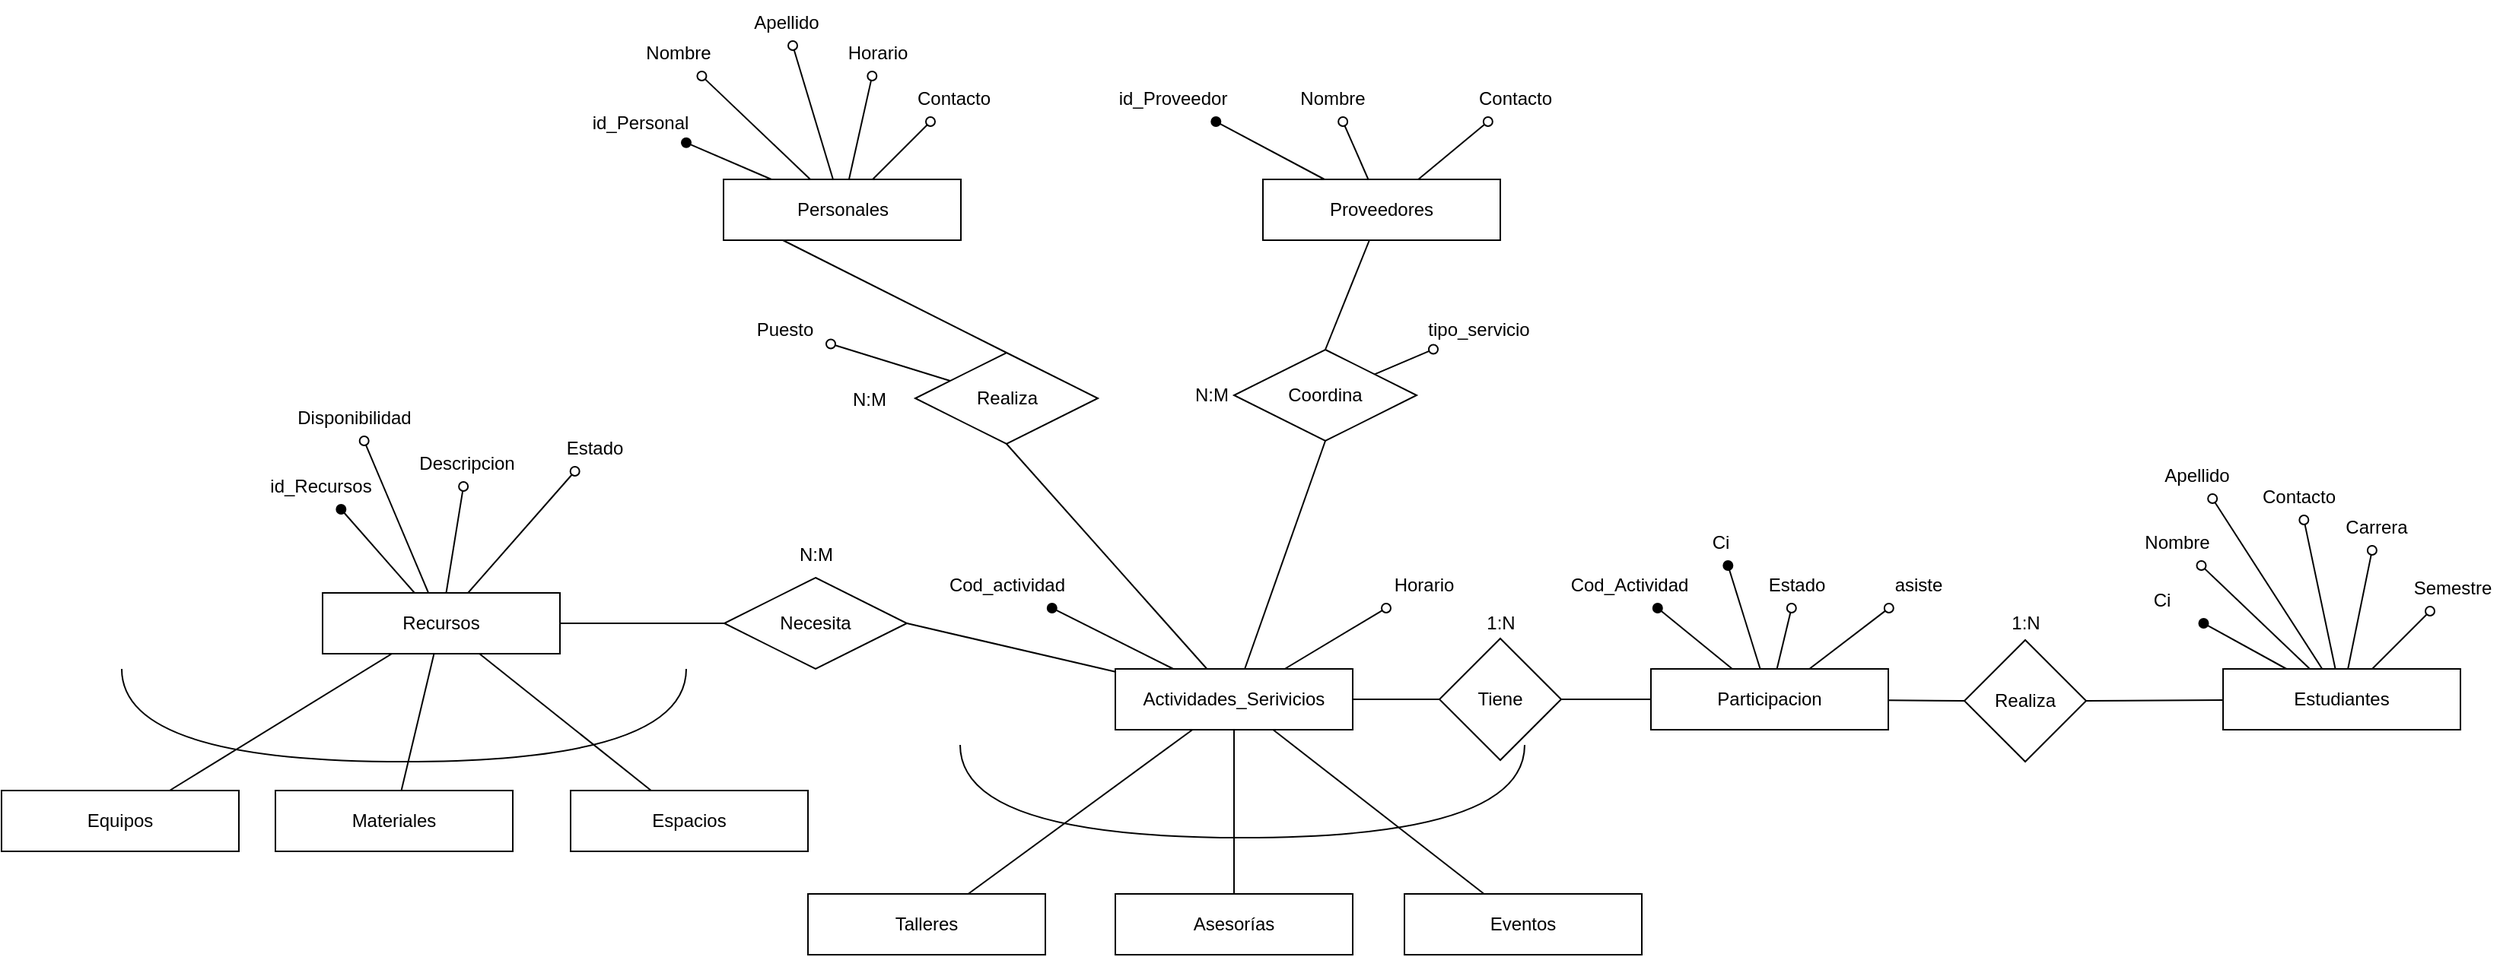 <mxfile version="22.1.8" type="github">
  <diagram name="Página-1" id="YTfARExgIirIzvoD8vpH">
    <mxGraphModel dx="5257" dy="4213" grid="1" gridSize="10" guides="1" tooltips="1" connect="1" arrows="1" fold="1" page="1" pageScale="1" pageWidth="827" pageHeight="1169" math="0" shadow="0">
      <root>
        <mxCell id="0" />
        <mxCell id="1" parent="0" />
        <mxCell id="bnJg3O_lzcjasnWs4ygg-4" style="rounded=0;orthogonalLoop=1;jettySize=auto;html=1;endArrow=oval;endFill=1;" parent="1" source="bnJg3O_lzcjasnWs4ygg-5" target="bnJg3O_lzcjasnWs4ygg-9" edge="1">
          <mxGeometry relative="1" as="geometry">
            <mxPoint x="-2070.462" y="-2640" as="targetPoint" />
          </mxGeometry>
        </mxCell>
        <mxCell id="bnJg3O_lzcjasnWs4ygg-5" value="Estudiantes" style="whiteSpace=wrap;html=1;align=center;" parent="1" vertex="1">
          <mxGeometry x="-2050" y="-2610" width="156" height="40" as="geometry" />
        </mxCell>
        <mxCell id="bnJg3O_lzcjasnWs4ygg-6" style="rounded=0;orthogonalLoop=1;jettySize=auto;html=1;endArrow=oval;endFill=0;" parent="1" source="bnJg3O_lzcjasnWs4ygg-5" target="bnJg3O_lzcjasnWs4ygg-7" edge="1">
          <mxGeometry relative="1" as="geometry">
            <mxPoint x="-2050.5" y="-2693.5" as="sourcePoint" />
            <mxPoint x="-1979" y="-2678" as="targetPoint" />
          </mxGeometry>
        </mxCell>
        <mxCell id="bnJg3O_lzcjasnWs4ygg-7" value="Nombre" style="text;html=1;strokeColor=none;fillColor=none;align=center;verticalAlign=middle;whiteSpace=wrap;rounded=0;" parent="1" vertex="1">
          <mxGeometry x="-2110" y="-2708" width="60" height="30" as="geometry" />
        </mxCell>
        <mxCell id="bnJg3O_lzcjasnWs4ygg-9" value="Ci" style="text;html=1;strokeColor=none;fillColor=none;align=center;verticalAlign=middle;whiteSpace=wrap;rounded=0;" parent="1" vertex="1">
          <mxGeometry x="-2120" y="-2670" width="60" height="30" as="geometry" />
        </mxCell>
        <mxCell id="bnJg3O_lzcjasnWs4ygg-10" value="Carrera" style="text;html=1;strokeColor=none;fillColor=none;align=center;verticalAlign=middle;whiteSpace=wrap;rounded=0;" parent="1" vertex="1">
          <mxGeometry x="-1979" y="-2718" width="60" height="30" as="geometry" />
        </mxCell>
        <mxCell id="bnJg3O_lzcjasnWs4ygg-11" value="Semestre" style="text;html=1;strokeColor=none;fillColor=none;align=center;verticalAlign=middle;whiteSpace=wrap;rounded=0;" parent="1" vertex="1">
          <mxGeometry x="-1929" y="-2678" width="60" height="30" as="geometry" />
        </mxCell>
        <mxCell id="bnJg3O_lzcjasnWs4ygg-12" value="Contacto" style="text;html=1;strokeColor=none;fillColor=none;align=center;verticalAlign=middle;whiteSpace=wrap;rounded=0;" parent="1" vertex="1">
          <mxGeometry x="-2030" y="-2738" width="60" height="30" as="geometry" />
        </mxCell>
        <mxCell id="bnJg3O_lzcjasnWs4ygg-13" style="rounded=0;orthogonalLoop=1;jettySize=auto;html=1;endArrow=oval;endFill=0;" parent="1" source="bnJg3O_lzcjasnWs4ygg-5" target="bnJg3O_lzcjasnWs4ygg-11" edge="1">
          <mxGeometry relative="1" as="geometry">
            <mxPoint x="-1942.35" y="-2610" as="sourcePoint" />
            <mxPoint x="-1959.35" y="-2668" as="targetPoint" />
          </mxGeometry>
        </mxCell>
        <mxCell id="bnJg3O_lzcjasnWs4ygg-14" style="rounded=0;orthogonalLoop=1;jettySize=auto;html=1;endArrow=oval;endFill=0;" parent="1" source="bnJg3O_lzcjasnWs4ygg-5" target="bnJg3O_lzcjasnWs4ygg-10" edge="1">
          <mxGeometry relative="1" as="geometry">
            <mxPoint x="-1912" y="-2610" as="sourcePoint" />
            <mxPoint x="-1929" y="-2668" as="targetPoint" />
          </mxGeometry>
        </mxCell>
        <mxCell id="bnJg3O_lzcjasnWs4ygg-15" style="rounded=0;orthogonalLoop=1;jettySize=auto;html=1;endArrow=oval;endFill=0;" parent="1" source="bnJg3O_lzcjasnWs4ygg-5" target="bnJg3O_lzcjasnWs4ygg-12" edge="1">
          <mxGeometry relative="1" as="geometry">
            <mxPoint x="-1839" y="-2590" as="sourcePoint" />
            <mxPoint x="-1856" y="-2648" as="targetPoint" />
          </mxGeometry>
        </mxCell>
        <mxCell id="bnJg3O_lzcjasnWs4ygg-17" value="Actividades_Serivicios" style="whiteSpace=wrap;html=1;align=center;" parent="1" vertex="1">
          <mxGeometry x="-2778" y="-2610" width="156" height="40" as="geometry" />
        </mxCell>
        <mxCell id="bnJg3O_lzcjasnWs4ygg-18" value="Talleres" style="whiteSpace=wrap;html=1;align=center;" parent="1" vertex="1">
          <mxGeometry x="-2980" y="-2462" width="156" height="40" as="geometry" />
        </mxCell>
        <mxCell id="bnJg3O_lzcjasnWs4ygg-19" value="Asesorías" style="whiteSpace=wrap;html=1;align=center;" parent="1" vertex="1">
          <mxGeometry x="-2778" y="-2462" width="156" height="40" as="geometry" />
        </mxCell>
        <mxCell id="bnJg3O_lzcjasnWs4ygg-20" value="Eventos" style="whiteSpace=wrap;html=1;align=center;" parent="1" vertex="1">
          <mxGeometry x="-2588" y="-2462" width="156" height="40" as="geometry" />
        </mxCell>
        <mxCell id="bnJg3O_lzcjasnWs4ygg-27" value="" style="endArrow=none;html=1;rounded=0;" parent="1" source="bnJg3O_lzcjasnWs4ygg-17" target="bnJg3O_lzcjasnWs4ygg-18" edge="1">
          <mxGeometry relative="1" as="geometry">
            <mxPoint x="-2940" y="-2530" as="sourcePoint" />
            <mxPoint x="-2933" y="-2405" as="targetPoint" />
            <Array as="points" />
          </mxGeometry>
        </mxCell>
        <mxCell id="bnJg3O_lzcjasnWs4ygg-28" value="" style="endArrow=none;html=1;rounded=0;" parent="1" source="bnJg3O_lzcjasnWs4ygg-17" target="bnJg3O_lzcjasnWs4ygg-19" edge="1">
          <mxGeometry relative="1" as="geometry">
            <mxPoint x="-2662.3" y="-2570" as="sourcePoint" />
            <mxPoint x="-2810.3" y="-2462" as="targetPoint" />
            <Array as="points" />
          </mxGeometry>
        </mxCell>
        <mxCell id="bnJg3O_lzcjasnWs4ygg-29" value="" style="endArrow=none;html=1;rounded=0;" parent="1" source="bnJg3O_lzcjasnWs4ygg-17" target="bnJg3O_lzcjasnWs4ygg-20" edge="1">
          <mxGeometry relative="1" as="geometry">
            <mxPoint x="-2502" y="-2570" as="sourcePoint" />
            <mxPoint x="-2650" y="-2462" as="targetPoint" />
            <Array as="points" />
          </mxGeometry>
        </mxCell>
        <mxCell id="bnJg3O_lzcjasnWs4ygg-30" value="" style="shape=requiredInterface;html=1;verticalLabelPosition=bottom;sketch=0;direction=south;" parent="1" vertex="1">
          <mxGeometry x="-2880" y="-2560" width="371" height="61" as="geometry" />
        </mxCell>
        <mxCell id="bnJg3O_lzcjasnWs4ygg-32" value="Cod_actividad" style="text;html=1;strokeColor=none;fillColor=none;align=center;verticalAlign=middle;whiteSpace=wrap;rounded=0;" parent="1" vertex="1">
          <mxGeometry x="-2879.5" y="-2680" width="60" height="30" as="geometry" />
        </mxCell>
        <mxCell id="bnJg3O_lzcjasnWs4ygg-37" style="rounded=0;orthogonalLoop=1;jettySize=auto;html=1;endArrow=oval;endFill=0;" parent="1" source="bnJg3O_lzcjasnWs4ygg-17" target="bnJg3O_lzcjasnWs4ygg-38" edge="1">
          <mxGeometry relative="1" as="geometry">
            <mxPoint x="-2707.217" y="-2580" as="sourcePoint" />
            <mxPoint x="-2594.71" y="-2628" as="targetPoint" />
          </mxGeometry>
        </mxCell>
        <mxCell id="bnJg3O_lzcjasnWs4ygg-38" value="Horario" style="text;html=1;strokeColor=none;fillColor=none;align=center;verticalAlign=middle;whiteSpace=wrap;rounded=0;" parent="1" vertex="1">
          <mxGeometry x="-2605" y="-2680" width="60" height="30" as="geometry" />
        </mxCell>
        <mxCell id="bnJg3O_lzcjasnWs4ygg-39" value="Recursos" style="whiteSpace=wrap;html=1;align=center;" parent="1" vertex="1">
          <mxGeometry x="-3299" y="-2660" width="156" height="40" as="geometry" />
        </mxCell>
        <mxCell id="bnJg3O_lzcjasnWs4ygg-40" style="rounded=0;orthogonalLoop=1;jettySize=auto;html=1;endArrow=oval;endFill=1;" parent="1" source="bnJg3O_lzcjasnWs4ygg-17" target="bnJg3O_lzcjasnWs4ygg-32" edge="1">
          <mxGeometry relative="1" as="geometry">
            <mxPoint x="-2880.15" y="-2640" as="targetPoint" />
            <mxPoint x="-2809.15" y="-2602" as="sourcePoint" />
          </mxGeometry>
        </mxCell>
        <mxCell id="bnJg3O_lzcjasnWs4ygg-41" value="id_Recursos" style="text;html=1;strokeColor=none;fillColor=none;align=center;verticalAlign=middle;whiteSpace=wrap;rounded=0;" parent="1" vertex="1">
          <mxGeometry x="-3330" y="-2745" width="60" height="30" as="geometry" />
        </mxCell>
        <mxCell id="bnJg3O_lzcjasnWs4ygg-42" style="rounded=0;orthogonalLoop=1;jettySize=auto;html=1;endArrow=oval;endFill=1;" parent="1" source="bnJg3O_lzcjasnWs4ygg-39" target="bnJg3O_lzcjasnWs4ygg-41" edge="1">
          <mxGeometry relative="1" as="geometry">
            <mxPoint x="-3301.15" y="-2675" as="targetPoint" />
            <mxPoint x="-3145" y="-2645" as="sourcePoint" />
          </mxGeometry>
        </mxCell>
        <mxCell id="bnJg3O_lzcjasnWs4ygg-45" value="Necesita" style="shape=rhombus;perimeter=rhombusPerimeter;whiteSpace=wrap;html=1;align=center;" parent="1" vertex="1">
          <mxGeometry x="-3035" y="-2670" width="120" height="60" as="geometry" />
        </mxCell>
        <mxCell id="bnJg3O_lzcjasnWs4ygg-46" value="" style="endArrow=none;html=1;rounded=0;entryX=1;entryY=0.5;entryDx=0;entryDy=0;" parent="1" source="bnJg3O_lzcjasnWs4ygg-17" target="bnJg3O_lzcjasnWs4ygg-45" edge="1">
          <mxGeometry relative="1" as="geometry">
            <mxPoint x="-2802.3" y="-2690" as="sourcePoint" />
            <mxPoint x="-2950.3" y="-2582" as="targetPoint" />
            <Array as="points" />
          </mxGeometry>
        </mxCell>
        <mxCell id="bnJg3O_lzcjasnWs4ygg-47" value="" style="endArrow=none;html=1;rounded=0;exitX=0;exitY=0.5;exitDx=0;exitDy=0;" parent="1" source="bnJg3O_lzcjasnWs4ygg-45" target="bnJg3O_lzcjasnWs4ygg-39" edge="1">
          <mxGeometry relative="1" as="geometry">
            <mxPoint x="-2980" y="-2588" as="sourcePoint" />
            <mxPoint x="-3117" y="-2620" as="targetPoint" />
            <Array as="points" />
          </mxGeometry>
        </mxCell>
        <mxCell id="bnJg3O_lzcjasnWs4ygg-48" value="N:M" style="text;html=1;align=center;verticalAlign=middle;resizable=0;points=[];autosize=1;strokeColor=none;fillColor=none;" parent="1" vertex="1">
          <mxGeometry x="-3000" y="-2700" width="50" height="30" as="geometry" />
        </mxCell>
        <mxCell id="bnJg3O_lzcjasnWs4ygg-49" value="Equipos" style="whiteSpace=wrap;html=1;align=center;" parent="1" vertex="1">
          <mxGeometry x="-3510" y="-2530" width="156" height="40" as="geometry" />
        </mxCell>
        <mxCell id="bnJg3O_lzcjasnWs4ygg-50" value="Materiales" style="whiteSpace=wrap;html=1;align=center;" parent="1" vertex="1">
          <mxGeometry x="-3330" y="-2530" width="156" height="40" as="geometry" />
        </mxCell>
        <mxCell id="bnJg3O_lzcjasnWs4ygg-51" value="Espacios" style="whiteSpace=wrap;html=1;align=center;" parent="1" vertex="1">
          <mxGeometry x="-3136" y="-2530" width="156" height="40" as="geometry" />
        </mxCell>
        <mxCell id="bnJg3O_lzcjasnWs4ygg-52" value="" style="shape=requiredInterface;html=1;verticalLabelPosition=bottom;sketch=0;direction=south;" parent="1" vertex="1">
          <mxGeometry x="-3431" y="-2610" width="371" height="61" as="geometry" />
        </mxCell>
        <mxCell id="bnJg3O_lzcjasnWs4ygg-53" value="" style="endArrow=none;html=1;rounded=0;" parent="1" source="bnJg3O_lzcjasnWs4ygg-39" target="bnJg3O_lzcjasnWs4ygg-49" edge="1">
          <mxGeometry relative="1" as="geometry">
            <mxPoint x="-3251.32" y="-2620" as="sourcePoint" />
            <mxPoint x="-3399.32" y="-2512" as="targetPoint" />
            <Array as="points" />
          </mxGeometry>
        </mxCell>
        <mxCell id="bnJg3O_lzcjasnWs4ygg-54" value="" style="endArrow=none;html=1;rounded=0;" parent="1" source="bnJg3O_lzcjasnWs4ygg-39" target="bnJg3O_lzcjasnWs4ygg-51" edge="1">
          <mxGeometry relative="1" as="geometry">
            <mxPoint x="-3198.32" y="-2620" as="sourcePoint" />
            <mxPoint x="-3060.32" y="-2512" as="targetPoint" />
            <Array as="points" />
          </mxGeometry>
        </mxCell>
        <mxCell id="bnJg3O_lzcjasnWs4ygg-55" value="" style="endArrow=none;html=1;rounded=0;" parent="1" source="bnJg3O_lzcjasnWs4ygg-39" target="bnJg3O_lzcjasnWs4ygg-50" edge="1">
          <mxGeometry relative="1" as="geometry">
            <mxPoint x="-3224.32" y="-2620" as="sourcePoint" />
            <mxPoint x="-3224.32" y="-2512" as="targetPoint" />
            <Array as="points" />
          </mxGeometry>
        </mxCell>
        <mxCell id="bnJg3O_lzcjasnWs4ygg-56" style="rounded=0;orthogonalLoop=1;jettySize=auto;html=1;endArrow=oval;endFill=0;" parent="1" source="bnJg3O_lzcjasnWs4ygg-39" target="bnJg3O_lzcjasnWs4ygg-57" edge="1">
          <mxGeometry relative="1" as="geometry">
            <mxPoint x="-3148" y="-2645" as="sourcePoint" />
            <mxPoint x="-3044.71" y="-2663" as="targetPoint" />
          </mxGeometry>
        </mxCell>
        <mxCell id="bnJg3O_lzcjasnWs4ygg-57" value="Descripcion" style="text;html=1;strokeColor=none;fillColor=none;align=center;verticalAlign=middle;whiteSpace=wrap;rounded=0;" parent="1" vertex="1">
          <mxGeometry x="-3234" y="-2760" width="60" height="30" as="geometry" />
        </mxCell>
        <mxCell id="bnJg3O_lzcjasnWs4ygg-58" style="rounded=0;orthogonalLoop=1;jettySize=auto;html=1;endArrow=oval;endFill=1;" parent="1" source="bnJg3O_lzcjasnWs4ygg-59" target="VrEX0afRVNDuHDFpENLB-25" edge="1">
          <mxGeometry relative="1" as="geometry">
            <mxPoint x="-3066.349" y="-2970" as="targetPoint" />
          </mxGeometry>
        </mxCell>
        <mxCell id="bnJg3O_lzcjasnWs4ygg-59" value="Personales" style="whiteSpace=wrap;html=1;align=center;" parent="1" vertex="1">
          <mxGeometry x="-3035.5" y="-2932" width="156" height="40" as="geometry" />
        </mxCell>
        <mxCell id="bnJg3O_lzcjasnWs4ygg-60" style="rounded=0;orthogonalLoop=1;jettySize=auto;html=1;endArrow=oval;endFill=0;" parent="1" source="bnJg3O_lzcjasnWs4ygg-59" target="bnJg3O_lzcjasnWs4ygg-61" edge="1">
          <mxGeometry relative="1" as="geometry">
            <mxPoint x="-3036" y="-3015.5" as="sourcePoint" />
            <mxPoint x="-2964.5" y="-3000" as="targetPoint" />
          </mxGeometry>
        </mxCell>
        <mxCell id="bnJg3O_lzcjasnWs4ygg-61" value="Nombre" style="text;html=1;strokeColor=none;fillColor=none;align=center;verticalAlign=middle;whiteSpace=wrap;rounded=0;" parent="1" vertex="1">
          <mxGeometry x="-3095.5" y="-3030" width="60" height="30" as="geometry" />
        </mxCell>
        <mxCell id="bnJg3O_lzcjasnWs4ygg-63" value="Horario" style="text;html=1;strokeColor=none;fillColor=none;align=center;verticalAlign=middle;whiteSpace=wrap;rounded=0;" parent="1" vertex="1">
          <mxGeometry x="-2964.5" y="-3030" width="60" height="30" as="geometry" />
        </mxCell>
        <mxCell id="bnJg3O_lzcjasnWs4ygg-64" value="Contacto" style="text;html=1;strokeColor=none;fillColor=none;align=center;verticalAlign=middle;whiteSpace=wrap;rounded=0;" parent="1" vertex="1">
          <mxGeometry x="-2914.5" y="-3000" width="60" height="30" as="geometry" />
        </mxCell>
        <mxCell id="bnJg3O_lzcjasnWs4ygg-65" value="Puesto" style="text;html=1;strokeColor=none;fillColor=none;align=center;verticalAlign=middle;whiteSpace=wrap;rounded=0;" parent="1" vertex="1">
          <mxGeometry x="-3025" y="-2848" width="60" height="30" as="geometry" />
        </mxCell>
        <mxCell id="bnJg3O_lzcjasnWs4ygg-66" style="rounded=0;orthogonalLoop=1;jettySize=auto;html=1;endArrow=oval;endFill=0;" parent="1" source="bnJg3O_lzcjasnWs4ygg-59" target="bnJg3O_lzcjasnWs4ygg-64" edge="1">
          <mxGeometry relative="1" as="geometry">
            <mxPoint x="-2927.85" y="-2932" as="sourcePoint" />
            <mxPoint x="-2944.85" y="-2990" as="targetPoint" />
          </mxGeometry>
        </mxCell>
        <mxCell id="bnJg3O_lzcjasnWs4ygg-67" style="rounded=0;orthogonalLoop=1;jettySize=auto;html=1;endArrow=oval;endFill=0;" parent="1" source="bnJg3O_lzcjasnWs4ygg-59" target="bnJg3O_lzcjasnWs4ygg-63" edge="1">
          <mxGeometry relative="1" as="geometry">
            <mxPoint x="-2897.5" y="-2932" as="sourcePoint" />
            <mxPoint x="-2937.553" y="-3010" as="targetPoint" />
          </mxGeometry>
        </mxCell>
        <mxCell id="bnJg3O_lzcjasnWs4ygg-68" style="rounded=0;orthogonalLoop=1;jettySize=auto;html=1;endArrow=oval;endFill=0;" parent="1" source="VrEX0afRVNDuHDFpENLB-26" target="bnJg3O_lzcjasnWs4ygg-65" edge="1">
          <mxGeometry relative="1" as="geometry">
            <mxPoint x="-2824.5" y="-2912" as="sourcePoint" />
            <mxPoint x="-2841.5" y="-2970" as="targetPoint" />
          </mxGeometry>
        </mxCell>
        <mxCell id="bnJg3O_lzcjasnWs4ygg-69" style="rounded=0;orthogonalLoop=1;jettySize=auto;html=1;endArrow=oval;endFill=1;" parent="1" source="bnJg3O_lzcjasnWs4ygg-70" target="bnJg3O_lzcjasnWs4ygg-73" edge="1">
          <mxGeometry relative="1" as="geometry">
            <mxPoint x="-2713" y="-2961" as="targetPoint" />
          </mxGeometry>
        </mxCell>
        <mxCell id="bnJg3O_lzcjasnWs4ygg-70" value="Proveedores" style="whiteSpace=wrap;html=1;align=center;" parent="1" vertex="1">
          <mxGeometry x="-2681" y="-2932" width="156" height="40" as="geometry" />
        </mxCell>
        <mxCell id="bnJg3O_lzcjasnWs4ygg-71" style="rounded=0;orthogonalLoop=1;jettySize=auto;html=1;endArrow=oval;endFill=0;" parent="1" source="bnJg3O_lzcjasnWs4ygg-70" target="bnJg3O_lzcjasnWs4ygg-72" edge="1">
          <mxGeometry relative="1" as="geometry">
            <mxPoint x="-2681.5" y="-3015.5" as="sourcePoint" />
            <mxPoint x="-2610" y="-3000" as="targetPoint" />
          </mxGeometry>
        </mxCell>
        <mxCell id="bnJg3O_lzcjasnWs4ygg-72" value="Nombre" style="text;html=1;strokeColor=none;fillColor=none;align=center;verticalAlign=middle;whiteSpace=wrap;rounded=0;" parent="1" vertex="1">
          <mxGeometry x="-2665" y="-3000" width="60" height="30" as="geometry" />
        </mxCell>
        <mxCell id="bnJg3O_lzcjasnWs4ygg-73" value="id_Proveedor" style="text;html=1;strokeColor=none;fillColor=none;align=center;verticalAlign=middle;whiteSpace=wrap;rounded=0;" parent="1" vertex="1">
          <mxGeometry x="-2770" y="-3000" width="60" height="30" as="geometry" />
        </mxCell>
        <mxCell id="bnJg3O_lzcjasnWs4ygg-75" value="Contacto" style="text;html=1;strokeColor=none;fillColor=none;align=center;verticalAlign=middle;whiteSpace=wrap;rounded=0;" parent="1" vertex="1">
          <mxGeometry x="-2545" y="-3000" width="60" height="30" as="geometry" />
        </mxCell>
        <mxCell id="bnJg3O_lzcjasnWs4ygg-76" value="tipo_servicio" style="text;html=1;strokeColor=none;fillColor=none;align=center;verticalAlign=middle;whiteSpace=wrap;rounded=0;" parent="1" vertex="1">
          <mxGeometry x="-2569" y="-2848" width="60" height="30" as="geometry" />
        </mxCell>
        <mxCell id="bnJg3O_lzcjasnWs4ygg-77" style="rounded=0;orthogonalLoop=1;jettySize=auto;html=1;endArrow=oval;endFill=0;" parent="1" source="bnJg3O_lzcjasnWs4ygg-70" target="bnJg3O_lzcjasnWs4ygg-75" edge="1">
          <mxGeometry relative="1" as="geometry">
            <mxPoint x="-2573.35" y="-2932" as="sourcePoint" />
            <mxPoint x="-2590.35" y="-2990" as="targetPoint" />
          </mxGeometry>
        </mxCell>
        <mxCell id="bnJg3O_lzcjasnWs4ygg-79" style="rounded=0;orthogonalLoop=1;jettySize=auto;html=1;endArrow=oval;endFill=0;" parent="1" source="VrEX0afRVNDuHDFpENLB-27" target="bnJg3O_lzcjasnWs4ygg-76" edge="1">
          <mxGeometry relative="1" as="geometry">
            <mxPoint x="-2470" y="-2912" as="sourcePoint" />
            <mxPoint x="-2487" y="-2970" as="targetPoint" />
          </mxGeometry>
        </mxCell>
        <mxCell id="bnJg3O_lzcjasnWs4ygg-82" value="" style="endArrow=none;html=1;rounded=0;entryX=1;entryY=0.5;entryDx=0;entryDy=0;" parent="1" source="bnJg3O_lzcjasnWs4ygg-5" target="VrEX0afRVNDuHDFpENLB-11" edge="1">
          <mxGeometry relative="1" as="geometry">
            <mxPoint x="-2651.11" y="-2789.86" as="sourcePoint" />
            <mxPoint x="-2288.11" y="-2760" as="targetPoint" />
            <Array as="points" />
          </mxGeometry>
        </mxCell>
        <mxCell id="bnJg3O_lzcjasnWs4ygg-83" value="" style="endArrow=none;html=1;rounded=0;exitX=0;exitY=0.5;exitDx=0;exitDy=0;" parent="1" source="VrEX0afRVNDuHDFpENLB-15" target="bnJg3O_lzcjasnWs4ygg-17" edge="1">
          <mxGeometry relative="1" as="geometry">
            <mxPoint x="-2570" y="-2610" as="sourcePoint" />
            <mxPoint x="-2588" y="-2595.33" as="targetPoint" />
            <Array as="points" />
          </mxGeometry>
        </mxCell>
        <mxCell id="bnJg3O_lzcjasnWs4ygg-87" value="Estado" style="text;html=1;strokeColor=none;fillColor=none;align=center;verticalAlign=middle;whiteSpace=wrap;rounded=0;" parent="1" vertex="1">
          <mxGeometry x="-3150" y="-2770" width="60" height="30" as="geometry" />
        </mxCell>
        <mxCell id="bnJg3O_lzcjasnWs4ygg-88" style="rounded=0;orthogonalLoop=1;jettySize=auto;html=1;endArrow=oval;endFill=0;" parent="1" source="bnJg3O_lzcjasnWs4ygg-39" target="bnJg3O_lzcjasnWs4ygg-87" edge="1">
          <mxGeometry relative="1" as="geometry">
            <mxPoint x="-3134" y="-2670" as="sourcePoint" />
            <mxPoint x="-2960.71" y="-2673" as="targetPoint" />
          </mxGeometry>
        </mxCell>
        <mxCell id="bnJg3O_lzcjasnWs4ygg-89" value="Disponibilidad" style="text;html=1;strokeColor=none;fillColor=none;align=center;verticalAlign=middle;whiteSpace=wrap;rounded=0;" parent="1" vertex="1">
          <mxGeometry x="-3308" y="-2790" width="60" height="30" as="geometry" />
        </mxCell>
        <mxCell id="bnJg3O_lzcjasnWs4ygg-90" style="rounded=0;orthogonalLoop=1;jettySize=auto;html=1;endArrow=oval;endFill=0;" parent="1" source="bnJg3O_lzcjasnWs4ygg-39" target="bnJg3O_lzcjasnWs4ygg-89" edge="1">
          <mxGeometry relative="1" as="geometry">
            <mxPoint x="-3072" y="-2688" as="sourcePoint" />
            <mxPoint x="-2898.71" y="-2691" as="targetPoint" />
          </mxGeometry>
        </mxCell>
        <mxCell id="VrEX0afRVNDuHDFpENLB-1" value="Participacion" style="whiteSpace=wrap;html=1;align=center;" vertex="1" parent="1">
          <mxGeometry x="-2426" y="-2610" width="156" height="40" as="geometry" />
        </mxCell>
        <mxCell id="VrEX0afRVNDuHDFpENLB-2" style="rounded=0;orthogonalLoop=1;jettySize=auto;html=1;endArrow=oval;endFill=1;" edge="1" parent="1" source="VrEX0afRVNDuHDFpENLB-1" target="VrEX0afRVNDuHDFpENLB-4">
          <mxGeometry relative="1" as="geometry">
            <mxPoint x="-2457.32" y="-2710" as="targetPoint" />
            <mxPoint x="-2344.32" y="-2650" as="sourcePoint" />
          </mxGeometry>
        </mxCell>
        <mxCell id="VrEX0afRVNDuHDFpENLB-3" style="rounded=0;orthogonalLoop=1;jettySize=auto;html=1;endArrow=oval;endFill=1;" edge="1" parent="1" source="VrEX0afRVNDuHDFpENLB-1" target="VrEX0afRVNDuHDFpENLB-5">
          <mxGeometry relative="1" as="geometry">
            <mxPoint x="-2409.5" y="-2718" as="targetPoint" />
            <mxPoint x="-2296.5" y="-2658" as="sourcePoint" />
          </mxGeometry>
        </mxCell>
        <mxCell id="VrEX0afRVNDuHDFpENLB-4" value="Cod_Actividad" style="text;html=1;strokeColor=none;fillColor=none;align=center;verticalAlign=middle;whiteSpace=wrap;rounded=0;" vertex="1" parent="1">
          <mxGeometry x="-2470" y="-2680" width="60" height="30" as="geometry" />
        </mxCell>
        <mxCell id="VrEX0afRVNDuHDFpENLB-5" value="Ci" style="text;html=1;strokeColor=none;fillColor=none;align=center;verticalAlign=middle;whiteSpace=wrap;rounded=0;" vertex="1" parent="1">
          <mxGeometry x="-2410" y="-2708" width="60" height="30" as="geometry" />
        </mxCell>
        <mxCell id="VrEX0afRVNDuHDFpENLB-11" value="Realiza" style="rhombus;whiteSpace=wrap;html=1;" vertex="1" parent="1">
          <mxGeometry x="-2220" y="-2629" width="80" height="80" as="geometry" />
        </mxCell>
        <mxCell id="VrEX0afRVNDuHDFpENLB-13" value="" style="endArrow=none;html=1;rounded=0;exitX=0;exitY=0.5;exitDx=0;exitDy=0;" edge="1" parent="1" source="VrEX0afRVNDuHDFpENLB-11" target="VrEX0afRVNDuHDFpENLB-1">
          <mxGeometry relative="1" as="geometry">
            <mxPoint x="-2180" y="-2717.99" as="sourcePoint" />
            <mxPoint x="-2260" y="-2716.99" as="targetPoint" />
            <Array as="points" />
          </mxGeometry>
        </mxCell>
        <mxCell id="VrEX0afRVNDuHDFpENLB-14" value="1:N" style="text;html=1;align=center;verticalAlign=middle;resizable=0;points=[];autosize=1;strokeColor=none;fillColor=none;" vertex="1" parent="1">
          <mxGeometry x="-2200" y="-2655" width="40" height="30" as="geometry" />
        </mxCell>
        <mxCell id="VrEX0afRVNDuHDFpENLB-15" value="Tiene" style="rhombus;whiteSpace=wrap;html=1;" vertex="1" parent="1">
          <mxGeometry x="-2565" y="-2630" width="80" height="80" as="geometry" />
        </mxCell>
        <mxCell id="VrEX0afRVNDuHDFpENLB-16" value="" style="endArrow=none;html=1;rounded=0;entryX=1;entryY=0.5;entryDx=0;entryDy=0;" edge="1" parent="1" source="VrEX0afRVNDuHDFpENLB-1" target="VrEX0afRVNDuHDFpENLB-15">
          <mxGeometry relative="1" as="geometry">
            <mxPoint x="-2473.63" y="-2588" as="sourcePoint" />
            <mxPoint x="-2529.63" y="-2570" as="targetPoint" />
            <Array as="points" />
          </mxGeometry>
        </mxCell>
        <mxCell id="VrEX0afRVNDuHDFpENLB-17" value="1:N" style="text;html=1;align=center;verticalAlign=middle;resizable=0;points=[];autosize=1;strokeColor=none;fillColor=none;" vertex="1" parent="1">
          <mxGeometry x="-2545" y="-2655" width="40" height="30" as="geometry" />
        </mxCell>
        <mxCell id="VrEX0afRVNDuHDFpENLB-19" value="Estado" style="text;html=1;strokeColor=none;fillColor=none;align=center;verticalAlign=middle;whiteSpace=wrap;rounded=0;" vertex="1" parent="1">
          <mxGeometry x="-2360" y="-2680" width="60" height="30" as="geometry" />
        </mxCell>
        <mxCell id="VrEX0afRVNDuHDFpENLB-24" style="rounded=0;orthogonalLoop=1;jettySize=auto;html=1;endArrow=oval;endFill=0;" edge="1" parent="1" source="VrEX0afRVNDuHDFpENLB-1" target="VrEX0afRVNDuHDFpENLB-19">
          <mxGeometry relative="1" as="geometry">
            <mxPoint x="-2300" y="-2792" as="sourcePoint" />
            <mxPoint x="-2262" y="-2830" as="targetPoint" />
          </mxGeometry>
        </mxCell>
        <mxCell id="VrEX0afRVNDuHDFpENLB-25" value="id_Personal" style="text;html=1;strokeColor=none;fillColor=none;align=center;verticalAlign=middle;whiteSpace=wrap;rounded=0;" vertex="1" parent="1">
          <mxGeometry x="-3120" y="-2984" width="60" height="30" as="geometry" />
        </mxCell>
        <mxCell id="VrEX0afRVNDuHDFpENLB-26" value="Realiza" style="shape=rhombus;perimeter=rhombusPerimeter;whiteSpace=wrap;html=1;align=center;" vertex="1" parent="1">
          <mxGeometry x="-2909.5" y="-2818" width="120" height="60" as="geometry" />
        </mxCell>
        <mxCell id="VrEX0afRVNDuHDFpENLB-27" value="Coordina" style="shape=rhombus;perimeter=rhombusPerimeter;whiteSpace=wrap;html=1;align=center;" vertex="1" parent="1">
          <mxGeometry x="-2700" y="-2820" width="120" height="60" as="geometry" />
        </mxCell>
        <mxCell id="VrEX0afRVNDuHDFpENLB-29" value="" style="endArrow=none;html=1;rounded=0;exitX=0.5;exitY=1;exitDx=0;exitDy=0;" edge="1" parent="1" source="VrEX0afRVNDuHDFpENLB-27" target="bnJg3O_lzcjasnWs4ygg-17">
          <mxGeometry relative="1" as="geometry">
            <mxPoint x="-2681" y="-2822" as="sourcePoint" />
            <mxPoint x="-2778" y="-2822" as="targetPoint" />
            <Array as="points" />
          </mxGeometry>
        </mxCell>
        <mxCell id="VrEX0afRVNDuHDFpENLB-31" value="" style="endArrow=none;html=1;rounded=0;exitX=0.5;exitY=0;exitDx=0;exitDy=0;entryX=0.25;entryY=1;entryDx=0;entryDy=0;" edge="1" parent="1" source="VrEX0afRVNDuHDFpENLB-26" target="bnJg3O_lzcjasnWs4ygg-59">
          <mxGeometry relative="1" as="geometry">
            <mxPoint x="-2795" y="-2861" as="sourcePoint" />
            <mxPoint x="-2892" y="-2861" as="targetPoint" />
            <Array as="points" />
          </mxGeometry>
        </mxCell>
        <mxCell id="VrEX0afRVNDuHDFpENLB-35" value="" style="endArrow=none;html=1;rounded=0;entryX=0.5;entryY=0;entryDx=0;entryDy=0;" edge="1" parent="1" source="bnJg3O_lzcjasnWs4ygg-70" target="VrEX0afRVNDuHDFpENLB-27">
          <mxGeometry relative="1" as="geometry">
            <mxPoint x="-2646" y="-2839" as="sourcePoint" />
            <mxPoint x="-2743" y="-2839" as="targetPoint" />
            <Array as="points" />
          </mxGeometry>
        </mxCell>
        <mxCell id="VrEX0afRVNDuHDFpENLB-36" value="" style="endArrow=none;html=1;rounded=0;entryX=0.5;entryY=1;entryDx=0;entryDy=0;" edge="1" parent="1" source="bnJg3O_lzcjasnWs4ygg-17" target="VrEX0afRVNDuHDFpENLB-26">
          <mxGeometry relative="1" as="geometry">
            <mxPoint x="-2763" y="-2770" as="sourcePoint" />
            <mxPoint x="-2860" y="-2770" as="targetPoint" />
            <Array as="points" />
          </mxGeometry>
        </mxCell>
        <mxCell id="VrEX0afRVNDuHDFpENLB-37" value="N:M" style="text;html=1;align=center;verticalAlign=middle;resizable=0;points=[];autosize=1;strokeColor=none;fillColor=none;" vertex="1" parent="1">
          <mxGeometry x="-2965" y="-2802" width="50" height="30" as="geometry" />
        </mxCell>
        <mxCell id="VrEX0afRVNDuHDFpENLB-38" value="N:M" style="text;html=1;align=center;verticalAlign=middle;resizable=0;points=[];autosize=1;strokeColor=none;fillColor=none;" vertex="1" parent="1">
          <mxGeometry x="-2740" y="-2805" width="50" height="30" as="geometry" />
        </mxCell>
        <mxCell id="VrEX0afRVNDuHDFpENLB-39" value="Apellido" style="text;html=1;strokeColor=none;fillColor=none;align=center;verticalAlign=middle;whiteSpace=wrap;rounded=0;" vertex="1" parent="1">
          <mxGeometry x="-2096.57" y="-2752" width="60" height="30" as="geometry" />
        </mxCell>
        <mxCell id="VrEX0afRVNDuHDFpENLB-40" style="rounded=0;orthogonalLoop=1;jettySize=auto;html=1;endArrow=oval;endFill=0;" edge="1" target="VrEX0afRVNDuHDFpENLB-39" parent="1" source="bnJg3O_lzcjasnWs4ygg-5">
          <mxGeometry relative="1" as="geometry">
            <mxPoint x="-1969.999" y="-2568" as="sourcePoint" />
            <mxPoint x="-1965.57" y="-2722" as="targetPoint" />
          </mxGeometry>
        </mxCell>
        <mxCell id="VrEX0afRVNDuHDFpENLB-45" value="asiste" style="text;html=1;strokeColor=none;fillColor=none;align=center;verticalAlign=middle;whiteSpace=wrap;rounded=0;" vertex="1" parent="1">
          <mxGeometry x="-2280" y="-2680" width="60" height="30" as="geometry" />
        </mxCell>
        <mxCell id="VrEX0afRVNDuHDFpENLB-46" style="rounded=0;orthogonalLoop=1;jettySize=auto;html=1;endArrow=oval;endFill=0;" edge="1" parent="1" source="VrEX0afRVNDuHDFpENLB-1" target="VrEX0afRVNDuHDFpENLB-45">
          <mxGeometry relative="1" as="geometry">
            <mxPoint x="-2277.92" y="-2644" as="sourcePoint" />
            <mxPoint x="-2289.92" y="-2742" as="targetPoint" />
          </mxGeometry>
        </mxCell>
        <mxCell id="VrEX0afRVNDuHDFpENLB-50" style="rounded=0;orthogonalLoop=1;jettySize=auto;html=1;endArrow=oval;endFill=0;" edge="1" target="VrEX0afRVNDuHDFpENLB-51" parent="1" source="bnJg3O_lzcjasnWs4ygg-59">
          <mxGeometry relative="1" as="geometry">
            <mxPoint x="-3013" y="-2952" as="sourcePoint" />
            <mxPoint x="-2997.553" y="-3030" as="targetPoint" />
          </mxGeometry>
        </mxCell>
        <mxCell id="VrEX0afRVNDuHDFpENLB-51" value="Apellido" style="text;html=1;strokeColor=none;fillColor=none;align=center;verticalAlign=middle;whiteSpace=wrap;rounded=0;" vertex="1" parent="1">
          <mxGeometry x="-3024.5" y="-3050" width="60" height="30" as="geometry" />
        </mxCell>
      </root>
    </mxGraphModel>
  </diagram>
</mxfile>
